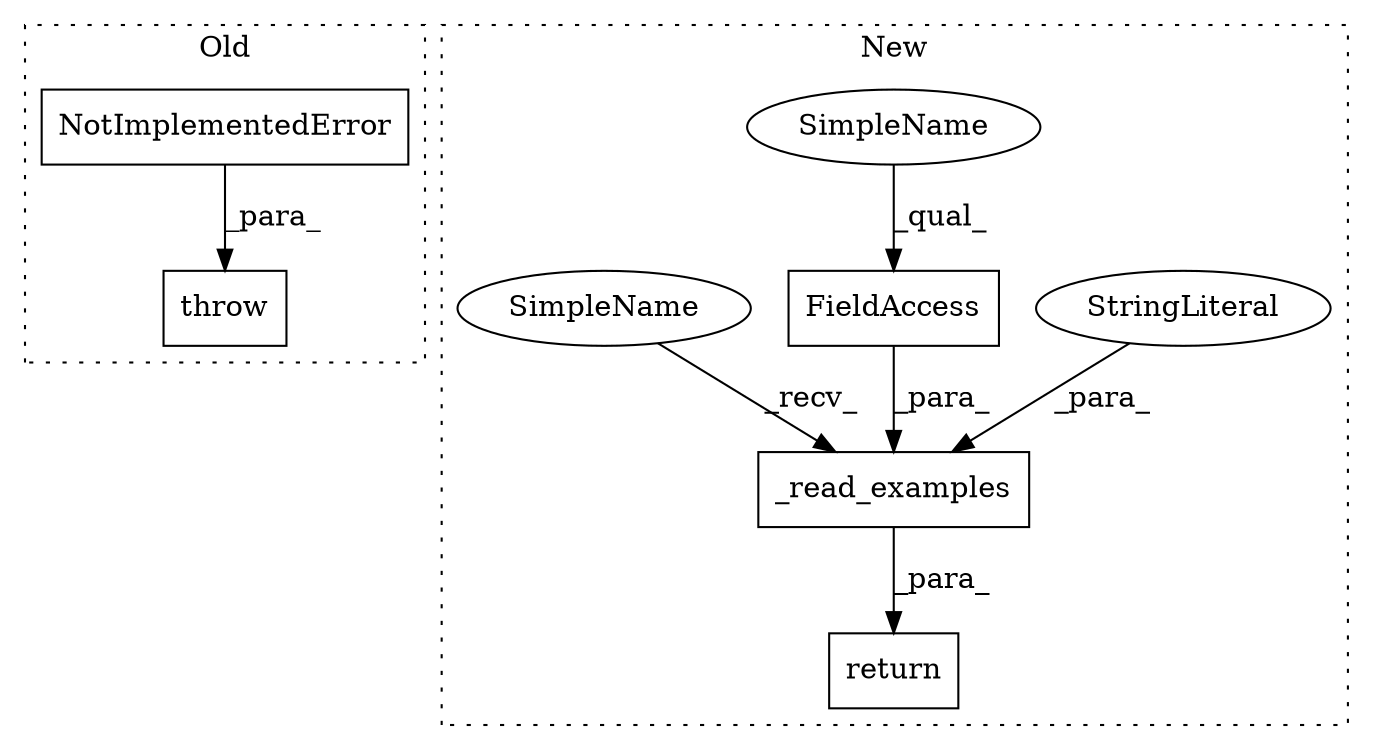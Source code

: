 digraph G {
subgraph cluster0 {
1 [label="NotImplementedError" a="32" s="577" l="21" shape="box"];
3 [label="throw" a="53" s="571" l="6" shape="box"];
label = "Old";
style="dotted";
}
subgraph cluster1 {
2 [label="return" a="41" s="11342" l="7" shape="box"];
4 [label="_read_examples" a="32" s="11354,11399" l="15,1" shape="box"];
5 [label="FieldAccess" a="22" s="11369" l="13" shape="box"];
6 [label="StringLiteral" a="45" s="11392" l="7" shape="ellipse"];
7 [label="SimpleName" a="42" s="11369" l="4" shape="ellipse"];
8 [label="SimpleName" a="42" s="11349" l="4" shape="ellipse"];
label = "New";
style="dotted";
}
1 -> 3 [label="_para_"];
4 -> 2 [label="_para_"];
5 -> 4 [label="_para_"];
6 -> 4 [label="_para_"];
7 -> 5 [label="_qual_"];
8 -> 4 [label="_recv_"];
}